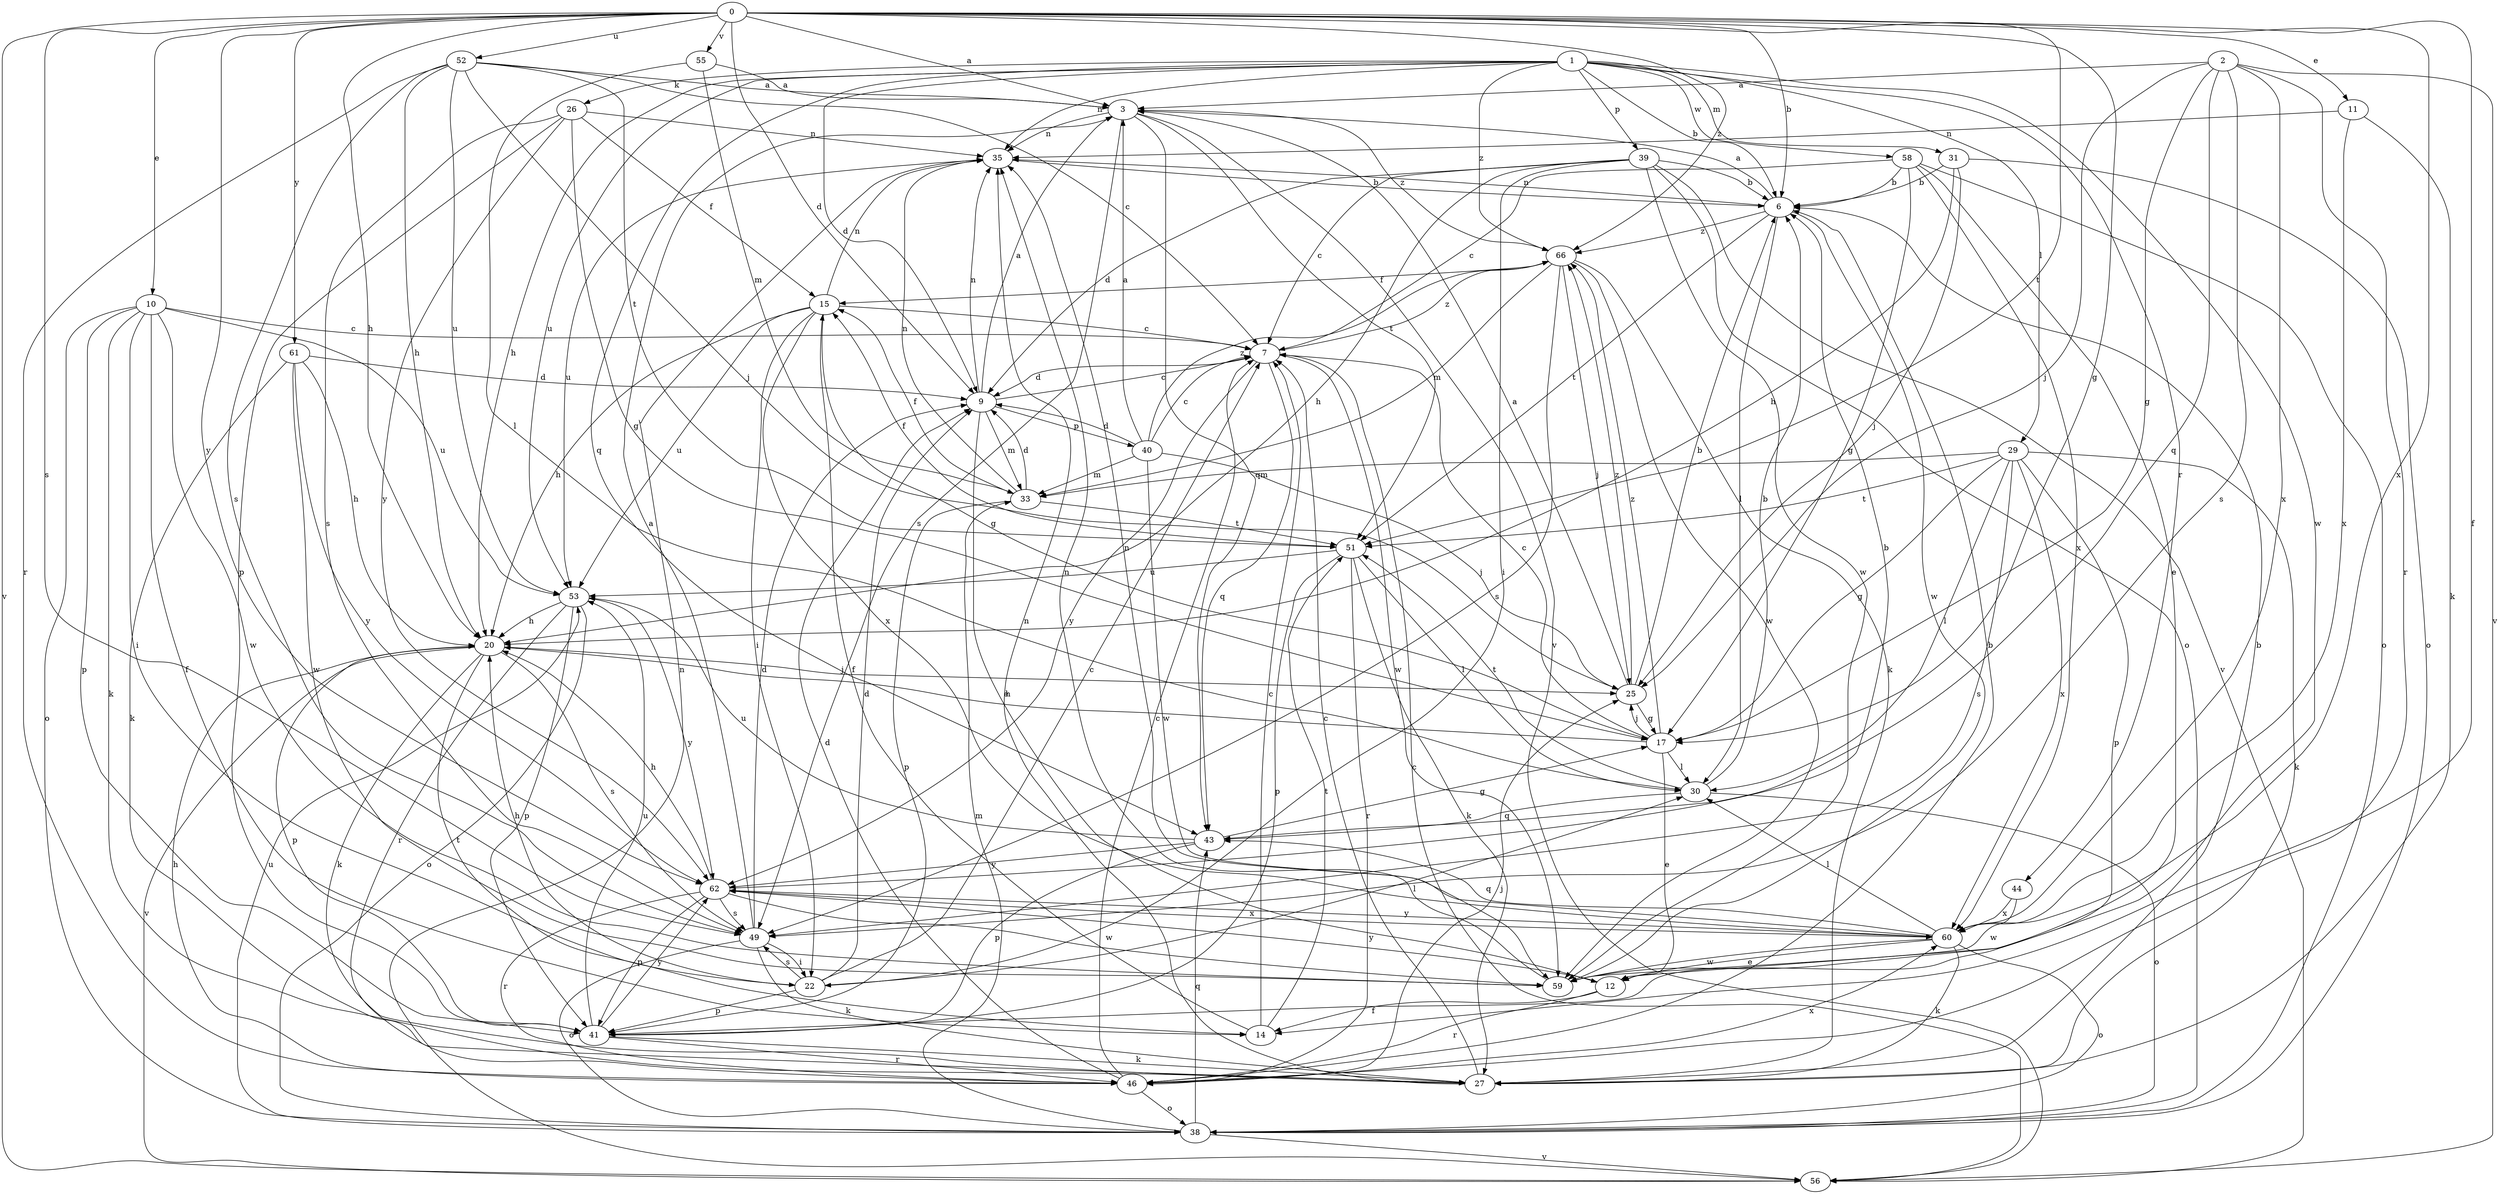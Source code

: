 strict digraph  {
0;
1;
2;
3;
6;
7;
9;
10;
11;
12;
14;
15;
17;
20;
22;
25;
26;
27;
29;
30;
31;
33;
35;
38;
39;
40;
41;
43;
44;
46;
49;
51;
52;
53;
55;
56;
58;
59;
60;
61;
62;
66;
0 -> 3  [label=a];
0 -> 6  [label=b];
0 -> 9  [label=d];
0 -> 10  [label=e];
0 -> 11  [label=e];
0 -> 14  [label=f];
0 -> 17  [label=g];
0 -> 20  [label=h];
0 -> 49  [label=s];
0 -> 51  [label=t];
0 -> 52  [label=u];
0 -> 55  [label=v];
0 -> 56  [label=v];
0 -> 60  [label=x];
0 -> 61  [label=y];
0 -> 62  [label=y];
0 -> 66  [label=z];
1 -> 6  [label=b];
1 -> 9  [label=d];
1 -> 20  [label=h];
1 -> 26  [label=k];
1 -> 29  [label=l];
1 -> 31  [label=m];
1 -> 35  [label=n];
1 -> 39  [label=p];
1 -> 43  [label=q];
1 -> 44  [label=r];
1 -> 53  [label=u];
1 -> 58  [label=w];
1 -> 59  [label=w];
1 -> 66  [label=z];
2 -> 3  [label=a];
2 -> 17  [label=g];
2 -> 25  [label=j];
2 -> 43  [label=q];
2 -> 46  [label=r];
2 -> 49  [label=s];
2 -> 56  [label=v];
2 -> 60  [label=x];
3 -> 35  [label=n];
3 -> 43  [label=q];
3 -> 49  [label=s];
3 -> 51  [label=t];
3 -> 56  [label=v];
3 -> 66  [label=z];
6 -> 3  [label=a];
6 -> 30  [label=l];
6 -> 35  [label=n];
6 -> 51  [label=t];
6 -> 59  [label=w];
6 -> 66  [label=z];
7 -> 9  [label=d];
7 -> 43  [label=q];
7 -> 59  [label=w];
7 -> 62  [label=y];
7 -> 66  [label=z];
9 -> 3  [label=a];
9 -> 7  [label=c];
9 -> 12  [label=e];
9 -> 33  [label=m];
9 -> 35  [label=n];
9 -> 40  [label=p];
10 -> 7  [label=c];
10 -> 14  [label=f];
10 -> 22  [label=i];
10 -> 27  [label=k];
10 -> 38  [label=o];
10 -> 41  [label=p];
10 -> 53  [label=u];
10 -> 59  [label=w];
11 -> 27  [label=k];
11 -> 35  [label=n];
11 -> 60  [label=x];
12 -> 14  [label=f];
12 -> 46  [label=r];
12 -> 62  [label=y];
14 -> 7  [label=c];
14 -> 15  [label=f];
14 -> 51  [label=t];
15 -> 7  [label=c];
15 -> 17  [label=g];
15 -> 20  [label=h];
15 -> 22  [label=i];
15 -> 35  [label=n];
15 -> 53  [label=u];
15 -> 60  [label=x];
17 -> 7  [label=c];
17 -> 12  [label=e];
17 -> 20  [label=h];
17 -> 25  [label=j];
17 -> 30  [label=l];
17 -> 66  [label=z];
20 -> 25  [label=j];
20 -> 27  [label=k];
20 -> 41  [label=p];
20 -> 49  [label=s];
20 -> 56  [label=v];
20 -> 14  [label=t];
22 -> 7  [label=c];
22 -> 9  [label=d];
22 -> 20  [label=h];
22 -> 30  [label=l];
22 -> 41  [label=p];
22 -> 49  [label=s];
25 -> 3  [label=a];
25 -> 6  [label=b];
25 -> 17  [label=g];
25 -> 66  [label=z];
26 -> 15  [label=f];
26 -> 17  [label=g];
26 -> 35  [label=n];
26 -> 41  [label=p];
26 -> 49  [label=s];
26 -> 62  [label=y];
27 -> 6  [label=b];
27 -> 7  [label=c];
27 -> 35  [label=n];
29 -> 17  [label=g];
29 -> 27  [label=k];
29 -> 30  [label=l];
29 -> 33  [label=m];
29 -> 41  [label=p];
29 -> 49  [label=s];
29 -> 51  [label=t];
29 -> 60  [label=x];
30 -> 6  [label=b];
30 -> 38  [label=o];
30 -> 43  [label=q];
30 -> 51  [label=t];
31 -> 6  [label=b];
31 -> 20  [label=h];
31 -> 25  [label=j];
31 -> 38  [label=o];
33 -> 9  [label=d];
33 -> 15  [label=f];
33 -> 35  [label=n];
33 -> 41  [label=p];
33 -> 51  [label=t];
35 -> 6  [label=b];
35 -> 53  [label=u];
38 -> 33  [label=m];
38 -> 43  [label=q];
38 -> 53  [label=u];
38 -> 56  [label=v];
39 -> 6  [label=b];
39 -> 7  [label=c];
39 -> 9  [label=d];
39 -> 20  [label=h];
39 -> 22  [label=i];
39 -> 38  [label=o];
39 -> 56  [label=v];
39 -> 59  [label=w];
40 -> 3  [label=a];
40 -> 7  [label=c];
40 -> 9  [label=d];
40 -> 25  [label=j];
40 -> 33  [label=m];
40 -> 59  [label=w];
40 -> 66  [label=z];
41 -> 27  [label=k];
41 -> 46  [label=r];
41 -> 53  [label=u];
41 -> 62  [label=y];
43 -> 17  [label=g];
43 -> 41  [label=p];
43 -> 53  [label=u];
43 -> 62  [label=y];
44 -> 59  [label=w];
44 -> 60  [label=x];
46 -> 6  [label=b];
46 -> 7  [label=c];
46 -> 9  [label=d];
46 -> 20  [label=h];
46 -> 25  [label=j];
46 -> 38  [label=o];
46 -> 60  [label=x];
49 -> 3  [label=a];
49 -> 9  [label=d];
49 -> 22  [label=i];
49 -> 27  [label=k];
49 -> 38  [label=o];
51 -> 15  [label=f];
51 -> 27  [label=k];
51 -> 30  [label=l];
51 -> 41  [label=p];
51 -> 46  [label=r];
51 -> 53  [label=u];
52 -> 3  [label=a];
52 -> 7  [label=c];
52 -> 20  [label=h];
52 -> 25  [label=j];
52 -> 46  [label=r];
52 -> 49  [label=s];
52 -> 51  [label=t];
52 -> 53  [label=u];
53 -> 20  [label=h];
53 -> 38  [label=o];
53 -> 41  [label=p];
53 -> 46  [label=r];
53 -> 62  [label=y];
55 -> 3  [label=a];
55 -> 30  [label=l];
55 -> 33  [label=m];
56 -> 7  [label=c];
56 -> 35  [label=n];
58 -> 6  [label=b];
58 -> 7  [label=c];
58 -> 12  [label=e];
58 -> 17  [label=g];
58 -> 38  [label=o];
58 -> 60  [label=x];
59 -> 35  [label=n];
60 -> 12  [label=e];
60 -> 27  [label=k];
60 -> 30  [label=l];
60 -> 35  [label=n];
60 -> 38  [label=o];
60 -> 43  [label=q];
60 -> 59  [label=w];
60 -> 62  [label=y];
61 -> 9  [label=d];
61 -> 20  [label=h];
61 -> 27  [label=k];
61 -> 59  [label=w];
61 -> 62  [label=y];
62 -> 6  [label=b];
62 -> 20  [label=h];
62 -> 41  [label=p];
62 -> 46  [label=r];
62 -> 49  [label=s];
62 -> 59  [label=w];
62 -> 60  [label=x];
66 -> 15  [label=f];
66 -> 25  [label=j];
66 -> 27  [label=k];
66 -> 33  [label=m];
66 -> 49  [label=s];
66 -> 59  [label=w];
}
